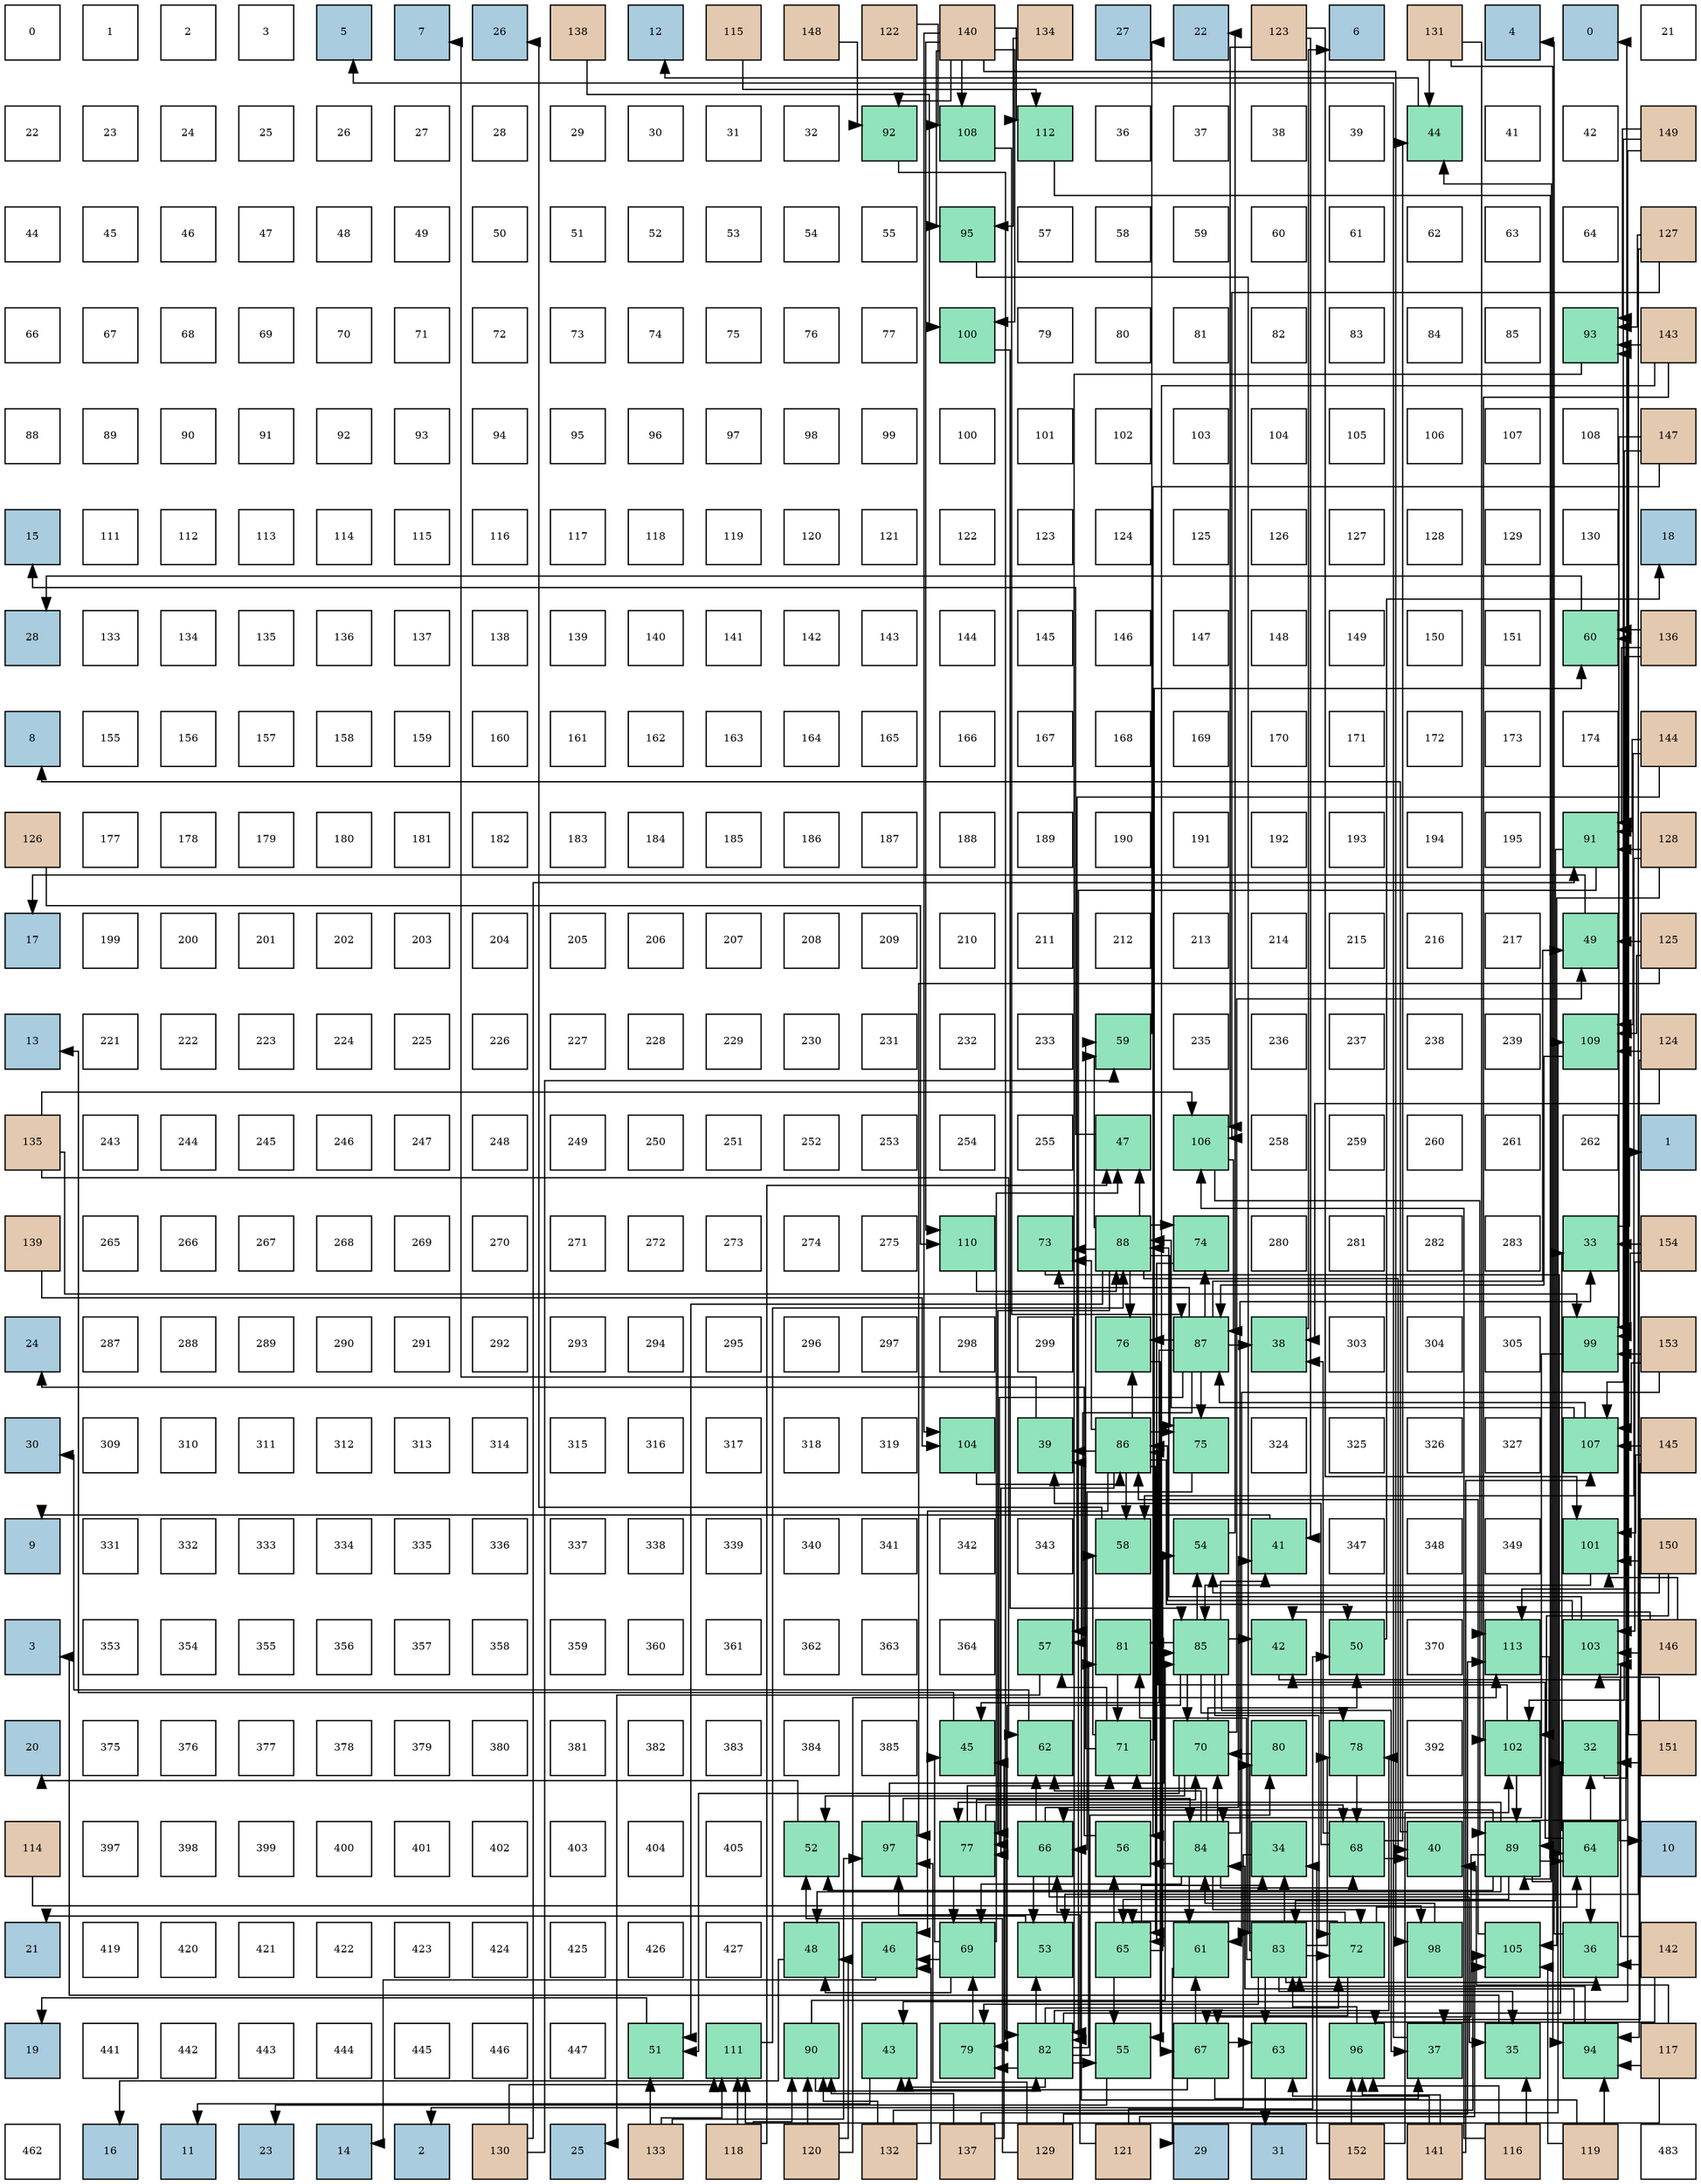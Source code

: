 digraph layout{
 rankdir=TB;
 splines=ortho;
 node [style=filled shape=square fixedsize=true width=0.6];
0[label="0", fontsize=8, fillcolor="#ffffff"];
1[label="1", fontsize=8, fillcolor="#ffffff"];
2[label="2", fontsize=8, fillcolor="#ffffff"];
3[label="3", fontsize=8, fillcolor="#ffffff"];
4[label="5", fontsize=8, fillcolor="#a9ccde"];
5[label="7", fontsize=8, fillcolor="#a9ccde"];
6[label="26", fontsize=8, fillcolor="#a9ccde"];
7[label="138", fontsize=8, fillcolor="#e3c9af"];
8[label="12", fontsize=8, fillcolor="#a9ccde"];
9[label="115", fontsize=8, fillcolor="#e3c9af"];
10[label="148", fontsize=8, fillcolor="#e3c9af"];
11[label="122", fontsize=8, fillcolor="#e3c9af"];
12[label="140", fontsize=8, fillcolor="#e3c9af"];
13[label="134", fontsize=8, fillcolor="#e3c9af"];
14[label="27", fontsize=8, fillcolor="#a9ccde"];
15[label="22", fontsize=8, fillcolor="#a9ccde"];
16[label="123", fontsize=8, fillcolor="#e3c9af"];
17[label="6", fontsize=8, fillcolor="#a9ccde"];
18[label="131", fontsize=8, fillcolor="#e3c9af"];
19[label="4", fontsize=8, fillcolor="#a9ccde"];
20[label="0", fontsize=8, fillcolor="#a9ccde"];
21[label="21", fontsize=8, fillcolor="#ffffff"];
22[label="22", fontsize=8, fillcolor="#ffffff"];
23[label="23", fontsize=8, fillcolor="#ffffff"];
24[label="24", fontsize=8, fillcolor="#ffffff"];
25[label="25", fontsize=8, fillcolor="#ffffff"];
26[label="26", fontsize=8, fillcolor="#ffffff"];
27[label="27", fontsize=8, fillcolor="#ffffff"];
28[label="28", fontsize=8, fillcolor="#ffffff"];
29[label="29", fontsize=8, fillcolor="#ffffff"];
30[label="30", fontsize=8, fillcolor="#ffffff"];
31[label="31", fontsize=8, fillcolor="#ffffff"];
32[label="32", fontsize=8, fillcolor="#ffffff"];
33[label="92", fontsize=8, fillcolor="#91e3bb"];
34[label="108", fontsize=8, fillcolor="#91e3bb"];
35[label="112", fontsize=8, fillcolor="#91e3bb"];
36[label="36", fontsize=8, fillcolor="#ffffff"];
37[label="37", fontsize=8, fillcolor="#ffffff"];
38[label="38", fontsize=8, fillcolor="#ffffff"];
39[label="39", fontsize=8, fillcolor="#ffffff"];
40[label="44", fontsize=8, fillcolor="#91e3bb"];
41[label="41", fontsize=8, fillcolor="#ffffff"];
42[label="42", fontsize=8, fillcolor="#ffffff"];
43[label="149", fontsize=8, fillcolor="#e3c9af"];
44[label="44", fontsize=8, fillcolor="#ffffff"];
45[label="45", fontsize=8, fillcolor="#ffffff"];
46[label="46", fontsize=8, fillcolor="#ffffff"];
47[label="47", fontsize=8, fillcolor="#ffffff"];
48[label="48", fontsize=8, fillcolor="#ffffff"];
49[label="49", fontsize=8, fillcolor="#ffffff"];
50[label="50", fontsize=8, fillcolor="#ffffff"];
51[label="51", fontsize=8, fillcolor="#ffffff"];
52[label="52", fontsize=8, fillcolor="#ffffff"];
53[label="53", fontsize=8, fillcolor="#ffffff"];
54[label="54", fontsize=8, fillcolor="#ffffff"];
55[label="55", fontsize=8, fillcolor="#ffffff"];
56[label="95", fontsize=8, fillcolor="#91e3bb"];
57[label="57", fontsize=8, fillcolor="#ffffff"];
58[label="58", fontsize=8, fillcolor="#ffffff"];
59[label="59", fontsize=8, fillcolor="#ffffff"];
60[label="60", fontsize=8, fillcolor="#ffffff"];
61[label="61", fontsize=8, fillcolor="#ffffff"];
62[label="62", fontsize=8, fillcolor="#ffffff"];
63[label="63", fontsize=8, fillcolor="#ffffff"];
64[label="64", fontsize=8, fillcolor="#ffffff"];
65[label="127", fontsize=8, fillcolor="#e3c9af"];
66[label="66", fontsize=8, fillcolor="#ffffff"];
67[label="67", fontsize=8, fillcolor="#ffffff"];
68[label="68", fontsize=8, fillcolor="#ffffff"];
69[label="69", fontsize=8, fillcolor="#ffffff"];
70[label="70", fontsize=8, fillcolor="#ffffff"];
71[label="71", fontsize=8, fillcolor="#ffffff"];
72[label="72", fontsize=8, fillcolor="#ffffff"];
73[label="73", fontsize=8, fillcolor="#ffffff"];
74[label="74", fontsize=8, fillcolor="#ffffff"];
75[label="75", fontsize=8, fillcolor="#ffffff"];
76[label="76", fontsize=8, fillcolor="#ffffff"];
77[label="77", fontsize=8, fillcolor="#ffffff"];
78[label="100", fontsize=8, fillcolor="#91e3bb"];
79[label="79", fontsize=8, fillcolor="#ffffff"];
80[label="80", fontsize=8, fillcolor="#ffffff"];
81[label="81", fontsize=8, fillcolor="#ffffff"];
82[label="82", fontsize=8, fillcolor="#ffffff"];
83[label="83", fontsize=8, fillcolor="#ffffff"];
84[label="84", fontsize=8, fillcolor="#ffffff"];
85[label="85", fontsize=8, fillcolor="#ffffff"];
86[label="93", fontsize=8, fillcolor="#91e3bb"];
87[label="143", fontsize=8, fillcolor="#e3c9af"];
88[label="88", fontsize=8, fillcolor="#ffffff"];
89[label="89", fontsize=8, fillcolor="#ffffff"];
90[label="90", fontsize=8, fillcolor="#ffffff"];
91[label="91", fontsize=8, fillcolor="#ffffff"];
92[label="92", fontsize=8, fillcolor="#ffffff"];
93[label="93", fontsize=8, fillcolor="#ffffff"];
94[label="94", fontsize=8, fillcolor="#ffffff"];
95[label="95", fontsize=8, fillcolor="#ffffff"];
96[label="96", fontsize=8, fillcolor="#ffffff"];
97[label="97", fontsize=8, fillcolor="#ffffff"];
98[label="98", fontsize=8, fillcolor="#ffffff"];
99[label="99", fontsize=8, fillcolor="#ffffff"];
100[label="100", fontsize=8, fillcolor="#ffffff"];
101[label="101", fontsize=8, fillcolor="#ffffff"];
102[label="102", fontsize=8, fillcolor="#ffffff"];
103[label="103", fontsize=8, fillcolor="#ffffff"];
104[label="104", fontsize=8, fillcolor="#ffffff"];
105[label="105", fontsize=8, fillcolor="#ffffff"];
106[label="106", fontsize=8, fillcolor="#ffffff"];
107[label="107", fontsize=8, fillcolor="#ffffff"];
108[label="108", fontsize=8, fillcolor="#ffffff"];
109[label="147", fontsize=8, fillcolor="#e3c9af"];
110[label="15", fontsize=8, fillcolor="#a9ccde"];
111[label="111", fontsize=8, fillcolor="#ffffff"];
112[label="112", fontsize=8, fillcolor="#ffffff"];
113[label="113", fontsize=8, fillcolor="#ffffff"];
114[label="114", fontsize=8, fillcolor="#ffffff"];
115[label="115", fontsize=8, fillcolor="#ffffff"];
116[label="116", fontsize=8, fillcolor="#ffffff"];
117[label="117", fontsize=8, fillcolor="#ffffff"];
118[label="118", fontsize=8, fillcolor="#ffffff"];
119[label="119", fontsize=8, fillcolor="#ffffff"];
120[label="120", fontsize=8, fillcolor="#ffffff"];
121[label="121", fontsize=8, fillcolor="#ffffff"];
122[label="122", fontsize=8, fillcolor="#ffffff"];
123[label="123", fontsize=8, fillcolor="#ffffff"];
124[label="124", fontsize=8, fillcolor="#ffffff"];
125[label="125", fontsize=8, fillcolor="#ffffff"];
126[label="126", fontsize=8, fillcolor="#ffffff"];
127[label="127", fontsize=8, fillcolor="#ffffff"];
128[label="128", fontsize=8, fillcolor="#ffffff"];
129[label="129", fontsize=8, fillcolor="#ffffff"];
130[label="130", fontsize=8, fillcolor="#ffffff"];
131[label="18", fontsize=8, fillcolor="#a9ccde"];
132[label="28", fontsize=8, fillcolor="#a9ccde"];
133[label="133", fontsize=8, fillcolor="#ffffff"];
134[label="134", fontsize=8, fillcolor="#ffffff"];
135[label="135", fontsize=8, fillcolor="#ffffff"];
136[label="136", fontsize=8, fillcolor="#ffffff"];
137[label="137", fontsize=8, fillcolor="#ffffff"];
138[label="138", fontsize=8, fillcolor="#ffffff"];
139[label="139", fontsize=8, fillcolor="#ffffff"];
140[label="140", fontsize=8, fillcolor="#ffffff"];
141[label="141", fontsize=8, fillcolor="#ffffff"];
142[label="142", fontsize=8, fillcolor="#ffffff"];
143[label="143", fontsize=8, fillcolor="#ffffff"];
144[label="144", fontsize=8, fillcolor="#ffffff"];
145[label="145", fontsize=8, fillcolor="#ffffff"];
146[label="146", fontsize=8, fillcolor="#ffffff"];
147[label="147", fontsize=8, fillcolor="#ffffff"];
148[label="148", fontsize=8, fillcolor="#ffffff"];
149[label="149", fontsize=8, fillcolor="#ffffff"];
150[label="150", fontsize=8, fillcolor="#ffffff"];
151[label="151", fontsize=8, fillcolor="#ffffff"];
152[label="60", fontsize=8, fillcolor="#91e3bb"];
153[label="136", fontsize=8, fillcolor="#e3c9af"];
154[label="8", fontsize=8, fillcolor="#a9ccde"];
155[label="155", fontsize=8, fillcolor="#ffffff"];
156[label="156", fontsize=8, fillcolor="#ffffff"];
157[label="157", fontsize=8, fillcolor="#ffffff"];
158[label="158", fontsize=8, fillcolor="#ffffff"];
159[label="159", fontsize=8, fillcolor="#ffffff"];
160[label="160", fontsize=8, fillcolor="#ffffff"];
161[label="161", fontsize=8, fillcolor="#ffffff"];
162[label="162", fontsize=8, fillcolor="#ffffff"];
163[label="163", fontsize=8, fillcolor="#ffffff"];
164[label="164", fontsize=8, fillcolor="#ffffff"];
165[label="165", fontsize=8, fillcolor="#ffffff"];
166[label="166", fontsize=8, fillcolor="#ffffff"];
167[label="167", fontsize=8, fillcolor="#ffffff"];
168[label="168", fontsize=8, fillcolor="#ffffff"];
169[label="169", fontsize=8, fillcolor="#ffffff"];
170[label="170", fontsize=8, fillcolor="#ffffff"];
171[label="171", fontsize=8, fillcolor="#ffffff"];
172[label="172", fontsize=8, fillcolor="#ffffff"];
173[label="173", fontsize=8, fillcolor="#ffffff"];
174[label="174", fontsize=8, fillcolor="#ffffff"];
175[label="144", fontsize=8, fillcolor="#e3c9af"];
176[label="126", fontsize=8, fillcolor="#e3c9af"];
177[label="177", fontsize=8, fillcolor="#ffffff"];
178[label="178", fontsize=8, fillcolor="#ffffff"];
179[label="179", fontsize=8, fillcolor="#ffffff"];
180[label="180", fontsize=8, fillcolor="#ffffff"];
181[label="181", fontsize=8, fillcolor="#ffffff"];
182[label="182", fontsize=8, fillcolor="#ffffff"];
183[label="183", fontsize=8, fillcolor="#ffffff"];
184[label="184", fontsize=8, fillcolor="#ffffff"];
185[label="185", fontsize=8, fillcolor="#ffffff"];
186[label="186", fontsize=8, fillcolor="#ffffff"];
187[label="187", fontsize=8, fillcolor="#ffffff"];
188[label="188", fontsize=8, fillcolor="#ffffff"];
189[label="189", fontsize=8, fillcolor="#ffffff"];
190[label="190", fontsize=8, fillcolor="#ffffff"];
191[label="191", fontsize=8, fillcolor="#ffffff"];
192[label="192", fontsize=8, fillcolor="#ffffff"];
193[label="193", fontsize=8, fillcolor="#ffffff"];
194[label="194", fontsize=8, fillcolor="#ffffff"];
195[label="195", fontsize=8, fillcolor="#ffffff"];
196[label="91", fontsize=8, fillcolor="#91e3bb"];
197[label="128", fontsize=8, fillcolor="#e3c9af"];
198[label="17", fontsize=8, fillcolor="#a9ccde"];
199[label="199", fontsize=8, fillcolor="#ffffff"];
200[label="200", fontsize=8, fillcolor="#ffffff"];
201[label="201", fontsize=8, fillcolor="#ffffff"];
202[label="202", fontsize=8, fillcolor="#ffffff"];
203[label="203", fontsize=8, fillcolor="#ffffff"];
204[label="204", fontsize=8, fillcolor="#ffffff"];
205[label="205", fontsize=8, fillcolor="#ffffff"];
206[label="206", fontsize=8, fillcolor="#ffffff"];
207[label="207", fontsize=8, fillcolor="#ffffff"];
208[label="208", fontsize=8, fillcolor="#ffffff"];
209[label="209", fontsize=8, fillcolor="#ffffff"];
210[label="210", fontsize=8, fillcolor="#ffffff"];
211[label="211", fontsize=8, fillcolor="#ffffff"];
212[label="212", fontsize=8, fillcolor="#ffffff"];
213[label="213", fontsize=8, fillcolor="#ffffff"];
214[label="214", fontsize=8, fillcolor="#ffffff"];
215[label="215", fontsize=8, fillcolor="#ffffff"];
216[label="216", fontsize=8, fillcolor="#ffffff"];
217[label="217", fontsize=8, fillcolor="#ffffff"];
218[label="49", fontsize=8, fillcolor="#91e3bb"];
219[label="125", fontsize=8, fillcolor="#e3c9af"];
220[label="13", fontsize=8, fillcolor="#a9ccde"];
221[label="221", fontsize=8, fillcolor="#ffffff"];
222[label="222", fontsize=8, fillcolor="#ffffff"];
223[label="223", fontsize=8, fillcolor="#ffffff"];
224[label="224", fontsize=8, fillcolor="#ffffff"];
225[label="225", fontsize=8, fillcolor="#ffffff"];
226[label="226", fontsize=8, fillcolor="#ffffff"];
227[label="227", fontsize=8, fillcolor="#ffffff"];
228[label="228", fontsize=8, fillcolor="#ffffff"];
229[label="229", fontsize=8, fillcolor="#ffffff"];
230[label="230", fontsize=8, fillcolor="#ffffff"];
231[label="231", fontsize=8, fillcolor="#ffffff"];
232[label="232", fontsize=8, fillcolor="#ffffff"];
233[label="233", fontsize=8, fillcolor="#ffffff"];
234[label="59", fontsize=8, fillcolor="#91e3bb"];
235[label="235", fontsize=8, fillcolor="#ffffff"];
236[label="236", fontsize=8, fillcolor="#ffffff"];
237[label="237", fontsize=8, fillcolor="#ffffff"];
238[label="238", fontsize=8, fillcolor="#ffffff"];
239[label="239", fontsize=8, fillcolor="#ffffff"];
240[label="109", fontsize=8, fillcolor="#91e3bb"];
241[label="124", fontsize=8, fillcolor="#e3c9af"];
242[label="135", fontsize=8, fillcolor="#e3c9af"];
243[label="243", fontsize=8, fillcolor="#ffffff"];
244[label="244", fontsize=8, fillcolor="#ffffff"];
245[label="245", fontsize=8, fillcolor="#ffffff"];
246[label="246", fontsize=8, fillcolor="#ffffff"];
247[label="247", fontsize=8, fillcolor="#ffffff"];
248[label="248", fontsize=8, fillcolor="#ffffff"];
249[label="249", fontsize=8, fillcolor="#ffffff"];
250[label="250", fontsize=8, fillcolor="#ffffff"];
251[label="251", fontsize=8, fillcolor="#ffffff"];
252[label="252", fontsize=8, fillcolor="#ffffff"];
253[label="253", fontsize=8, fillcolor="#ffffff"];
254[label="254", fontsize=8, fillcolor="#ffffff"];
255[label="255", fontsize=8, fillcolor="#ffffff"];
256[label="47", fontsize=8, fillcolor="#91e3bb"];
257[label="106", fontsize=8, fillcolor="#91e3bb"];
258[label="258", fontsize=8, fillcolor="#ffffff"];
259[label="259", fontsize=8, fillcolor="#ffffff"];
260[label="260", fontsize=8, fillcolor="#ffffff"];
261[label="261", fontsize=8, fillcolor="#ffffff"];
262[label="262", fontsize=8, fillcolor="#ffffff"];
263[label="1", fontsize=8, fillcolor="#a9ccde"];
264[label="139", fontsize=8, fillcolor="#e3c9af"];
265[label="265", fontsize=8, fillcolor="#ffffff"];
266[label="266", fontsize=8, fillcolor="#ffffff"];
267[label="267", fontsize=8, fillcolor="#ffffff"];
268[label="268", fontsize=8, fillcolor="#ffffff"];
269[label="269", fontsize=8, fillcolor="#ffffff"];
270[label="270", fontsize=8, fillcolor="#ffffff"];
271[label="271", fontsize=8, fillcolor="#ffffff"];
272[label="272", fontsize=8, fillcolor="#ffffff"];
273[label="273", fontsize=8, fillcolor="#ffffff"];
274[label="274", fontsize=8, fillcolor="#ffffff"];
275[label="275", fontsize=8, fillcolor="#ffffff"];
276[label="110", fontsize=8, fillcolor="#91e3bb"];
277[label="73", fontsize=8, fillcolor="#91e3bb"];
278[label="88", fontsize=8, fillcolor="#91e3bb"];
279[label="74", fontsize=8, fillcolor="#91e3bb"];
280[label="280", fontsize=8, fillcolor="#ffffff"];
281[label="281", fontsize=8, fillcolor="#ffffff"];
282[label="282", fontsize=8, fillcolor="#ffffff"];
283[label="283", fontsize=8, fillcolor="#ffffff"];
284[label="33", fontsize=8, fillcolor="#91e3bb"];
285[label="154", fontsize=8, fillcolor="#e3c9af"];
286[label="24", fontsize=8, fillcolor="#a9ccde"];
287[label="287", fontsize=8, fillcolor="#ffffff"];
288[label="288", fontsize=8, fillcolor="#ffffff"];
289[label="289", fontsize=8, fillcolor="#ffffff"];
290[label="290", fontsize=8, fillcolor="#ffffff"];
291[label="291", fontsize=8, fillcolor="#ffffff"];
292[label="292", fontsize=8, fillcolor="#ffffff"];
293[label="293", fontsize=8, fillcolor="#ffffff"];
294[label="294", fontsize=8, fillcolor="#ffffff"];
295[label="295", fontsize=8, fillcolor="#ffffff"];
296[label="296", fontsize=8, fillcolor="#ffffff"];
297[label="297", fontsize=8, fillcolor="#ffffff"];
298[label="298", fontsize=8, fillcolor="#ffffff"];
299[label="299", fontsize=8, fillcolor="#ffffff"];
300[label="76", fontsize=8, fillcolor="#91e3bb"];
301[label="87", fontsize=8, fillcolor="#91e3bb"];
302[label="38", fontsize=8, fillcolor="#91e3bb"];
303[label="303", fontsize=8, fillcolor="#ffffff"];
304[label="304", fontsize=8, fillcolor="#ffffff"];
305[label="305", fontsize=8, fillcolor="#ffffff"];
306[label="99", fontsize=8, fillcolor="#91e3bb"];
307[label="153", fontsize=8, fillcolor="#e3c9af"];
308[label="30", fontsize=8, fillcolor="#a9ccde"];
309[label="309", fontsize=8, fillcolor="#ffffff"];
310[label="310", fontsize=8, fillcolor="#ffffff"];
311[label="311", fontsize=8, fillcolor="#ffffff"];
312[label="312", fontsize=8, fillcolor="#ffffff"];
313[label="313", fontsize=8, fillcolor="#ffffff"];
314[label="314", fontsize=8, fillcolor="#ffffff"];
315[label="315", fontsize=8, fillcolor="#ffffff"];
316[label="316", fontsize=8, fillcolor="#ffffff"];
317[label="317", fontsize=8, fillcolor="#ffffff"];
318[label="318", fontsize=8, fillcolor="#ffffff"];
319[label="319", fontsize=8, fillcolor="#ffffff"];
320[label="104", fontsize=8, fillcolor="#91e3bb"];
321[label="39", fontsize=8, fillcolor="#91e3bb"];
322[label="86", fontsize=8, fillcolor="#91e3bb"];
323[label="75", fontsize=8, fillcolor="#91e3bb"];
324[label="324", fontsize=8, fillcolor="#ffffff"];
325[label="325", fontsize=8, fillcolor="#ffffff"];
326[label="326", fontsize=8, fillcolor="#ffffff"];
327[label="327", fontsize=8, fillcolor="#ffffff"];
328[label="107", fontsize=8, fillcolor="#91e3bb"];
329[label="145", fontsize=8, fillcolor="#e3c9af"];
330[label="9", fontsize=8, fillcolor="#a9ccde"];
331[label="331", fontsize=8, fillcolor="#ffffff"];
332[label="332", fontsize=8, fillcolor="#ffffff"];
333[label="333", fontsize=8, fillcolor="#ffffff"];
334[label="334", fontsize=8, fillcolor="#ffffff"];
335[label="335", fontsize=8, fillcolor="#ffffff"];
336[label="336", fontsize=8, fillcolor="#ffffff"];
337[label="337", fontsize=8, fillcolor="#ffffff"];
338[label="338", fontsize=8, fillcolor="#ffffff"];
339[label="339", fontsize=8, fillcolor="#ffffff"];
340[label="340", fontsize=8, fillcolor="#ffffff"];
341[label="341", fontsize=8, fillcolor="#ffffff"];
342[label="342", fontsize=8, fillcolor="#ffffff"];
343[label="343", fontsize=8, fillcolor="#ffffff"];
344[label="58", fontsize=8, fillcolor="#91e3bb"];
345[label="54", fontsize=8, fillcolor="#91e3bb"];
346[label="41", fontsize=8, fillcolor="#91e3bb"];
347[label="347", fontsize=8, fillcolor="#ffffff"];
348[label="348", fontsize=8, fillcolor="#ffffff"];
349[label="349", fontsize=8, fillcolor="#ffffff"];
350[label="101", fontsize=8, fillcolor="#91e3bb"];
351[label="150", fontsize=8, fillcolor="#e3c9af"];
352[label="3", fontsize=8, fillcolor="#a9ccde"];
353[label="353", fontsize=8, fillcolor="#ffffff"];
354[label="354", fontsize=8, fillcolor="#ffffff"];
355[label="355", fontsize=8, fillcolor="#ffffff"];
356[label="356", fontsize=8, fillcolor="#ffffff"];
357[label="357", fontsize=8, fillcolor="#ffffff"];
358[label="358", fontsize=8, fillcolor="#ffffff"];
359[label="359", fontsize=8, fillcolor="#ffffff"];
360[label="360", fontsize=8, fillcolor="#ffffff"];
361[label="361", fontsize=8, fillcolor="#ffffff"];
362[label="362", fontsize=8, fillcolor="#ffffff"];
363[label="363", fontsize=8, fillcolor="#ffffff"];
364[label="364", fontsize=8, fillcolor="#ffffff"];
365[label="57", fontsize=8, fillcolor="#91e3bb"];
366[label="81", fontsize=8, fillcolor="#91e3bb"];
367[label="85", fontsize=8, fillcolor="#91e3bb"];
368[label="42", fontsize=8, fillcolor="#91e3bb"];
369[label="50", fontsize=8, fillcolor="#91e3bb"];
370[label="370", fontsize=8, fillcolor="#ffffff"];
371[label="113", fontsize=8, fillcolor="#91e3bb"];
372[label="103", fontsize=8, fillcolor="#91e3bb"];
373[label="146", fontsize=8, fillcolor="#e3c9af"];
374[label="20", fontsize=8, fillcolor="#a9ccde"];
375[label="375", fontsize=8, fillcolor="#ffffff"];
376[label="376", fontsize=8, fillcolor="#ffffff"];
377[label="377", fontsize=8, fillcolor="#ffffff"];
378[label="378", fontsize=8, fillcolor="#ffffff"];
379[label="379", fontsize=8, fillcolor="#ffffff"];
380[label="380", fontsize=8, fillcolor="#ffffff"];
381[label="381", fontsize=8, fillcolor="#ffffff"];
382[label="382", fontsize=8, fillcolor="#ffffff"];
383[label="383", fontsize=8, fillcolor="#ffffff"];
384[label="384", fontsize=8, fillcolor="#ffffff"];
385[label="385", fontsize=8, fillcolor="#ffffff"];
386[label="45", fontsize=8, fillcolor="#91e3bb"];
387[label="62", fontsize=8, fillcolor="#91e3bb"];
388[label="71", fontsize=8, fillcolor="#91e3bb"];
389[label="70", fontsize=8, fillcolor="#91e3bb"];
390[label="80", fontsize=8, fillcolor="#91e3bb"];
391[label="78", fontsize=8, fillcolor="#91e3bb"];
392[label="392", fontsize=8, fillcolor="#ffffff"];
393[label="102", fontsize=8, fillcolor="#91e3bb"];
394[label="32", fontsize=8, fillcolor="#91e3bb"];
395[label="151", fontsize=8, fillcolor="#e3c9af"];
396[label="114", fontsize=8, fillcolor="#e3c9af"];
397[label="397", fontsize=8, fillcolor="#ffffff"];
398[label="398", fontsize=8, fillcolor="#ffffff"];
399[label="399", fontsize=8, fillcolor="#ffffff"];
400[label="400", fontsize=8, fillcolor="#ffffff"];
401[label="401", fontsize=8, fillcolor="#ffffff"];
402[label="402", fontsize=8, fillcolor="#ffffff"];
403[label="403", fontsize=8, fillcolor="#ffffff"];
404[label="404", fontsize=8, fillcolor="#ffffff"];
405[label="405", fontsize=8, fillcolor="#ffffff"];
406[label="52", fontsize=8, fillcolor="#91e3bb"];
407[label="97", fontsize=8, fillcolor="#91e3bb"];
408[label="77", fontsize=8, fillcolor="#91e3bb"];
409[label="66", fontsize=8, fillcolor="#91e3bb"];
410[label="56", fontsize=8, fillcolor="#91e3bb"];
411[label="84", fontsize=8, fillcolor="#91e3bb"];
412[label="34", fontsize=8, fillcolor="#91e3bb"];
413[label="68", fontsize=8, fillcolor="#91e3bb"];
414[label="40", fontsize=8, fillcolor="#91e3bb"];
415[label="89", fontsize=8, fillcolor="#91e3bb"];
416[label="64", fontsize=8, fillcolor="#91e3bb"];
417[label="10", fontsize=8, fillcolor="#a9ccde"];
418[label="21", fontsize=8, fillcolor="#a9ccde"];
419[label="419", fontsize=8, fillcolor="#ffffff"];
420[label="420", fontsize=8, fillcolor="#ffffff"];
421[label="421", fontsize=8, fillcolor="#ffffff"];
422[label="422", fontsize=8, fillcolor="#ffffff"];
423[label="423", fontsize=8, fillcolor="#ffffff"];
424[label="424", fontsize=8, fillcolor="#ffffff"];
425[label="425", fontsize=8, fillcolor="#ffffff"];
426[label="426", fontsize=8, fillcolor="#ffffff"];
427[label="427", fontsize=8, fillcolor="#ffffff"];
428[label="48", fontsize=8, fillcolor="#91e3bb"];
429[label="46", fontsize=8, fillcolor="#91e3bb"];
430[label="69", fontsize=8, fillcolor="#91e3bb"];
431[label="53", fontsize=8, fillcolor="#91e3bb"];
432[label="65", fontsize=8, fillcolor="#91e3bb"];
433[label="61", fontsize=8, fillcolor="#91e3bb"];
434[label="83", fontsize=8, fillcolor="#91e3bb"];
435[label="72", fontsize=8, fillcolor="#91e3bb"];
436[label="98", fontsize=8, fillcolor="#91e3bb"];
437[label="105", fontsize=8, fillcolor="#91e3bb"];
438[label="36", fontsize=8, fillcolor="#91e3bb"];
439[label="142", fontsize=8, fillcolor="#e3c9af"];
440[label="19", fontsize=8, fillcolor="#a9ccde"];
441[label="441", fontsize=8, fillcolor="#ffffff"];
442[label="442", fontsize=8, fillcolor="#ffffff"];
443[label="443", fontsize=8, fillcolor="#ffffff"];
444[label="444", fontsize=8, fillcolor="#ffffff"];
445[label="445", fontsize=8, fillcolor="#ffffff"];
446[label="446", fontsize=8, fillcolor="#ffffff"];
447[label="447", fontsize=8, fillcolor="#ffffff"];
448[label="51", fontsize=8, fillcolor="#91e3bb"];
449[label="111", fontsize=8, fillcolor="#91e3bb"];
450[label="90", fontsize=8, fillcolor="#91e3bb"];
451[label="43", fontsize=8, fillcolor="#91e3bb"];
452[label="79", fontsize=8, fillcolor="#91e3bb"];
453[label="82", fontsize=8, fillcolor="#91e3bb"];
454[label="55", fontsize=8, fillcolor="#91e3bb"];
455[label="67", fontsize=8, fillcolor="#91e3bb"];
456[label="63", fontsize=8, fillcolor="#91e3bb"];
457[label="96", fontsize=8, fillcolor="#91e3bb"];
458[label="37", fontsize=8, fillcolor="#91e3bb"];
459[label="35", fontsize=8, fillcolor="#91e3bb"];
460[label="94", fontsize=8, fillcolor="#91e3bb"];
461[label="117", fontsize=8, fillcolor="#e3c9af"];
462[label="462", fontsize=8, fillcolor="#ffffff"];
463[label="16", fontsize=8, fillcolor="#a9ccde"];
464[label="11", fontsize=8, fillcolor="#a9ccde"];
465[label="23", fontsize=8, fillcolor="#a9ccde"];
466[label="14", fontsize=8, fillcolor="#a9ccde"];
467[label="2", fontsize=8, fillcolor="#a9ccde"];
468[label="130", fontsize=8, fillcolor="#e3c9af"];
469[label="25", fontsize=8, fillcolor="#a9ccde"];
470[label="133", fontsize=8, fillcolor="#e3c9af"];
471[label="118", fontsize=8, fillcolor="#e3c9af"];
472[label="120", fontsize=8, fillcolor="#e3c9af"];
473[label="132", fontsize=8, fillcolor="#e3c9af"];
474[label="137", fontsize=8, fillcolor="#e3c9af"];
475[label="129", fontsize=8, fillcolor="#e3c9af"];
476[label="121", fontsize=8, fillcolor="#e3c9af"];
477[label="29", fontsize=8, fillcolor="#a9ccde"];
478[label="31", fontsize=8, fillcolor="#a9ccde"];
479[label="152", fontsize=8, fillcolor="#e3c9af"];
480[label="141", fontsize=8, fillcolor="#e3c9af"];
481[label="116", fontsize=8, fillcolor="#e3c9af"];
482[label="119", fontsize=8, fillcolor="#e3c9af"];
483[label="483", fontsize=8, fillcolor="#ffffff"];
edge [constraint=false, style=vis];394 -> 20;
284 -> 263;
412 -> 467;
459 -> 352;
438 -> 19;
458 -> 4;
302 -> 17;
321 -> 5;
414 -> 154;
346 -> 330;
368 -> 417;
451 -> 464;
40 -> 8;
386 -> 220;
429 -> 466;
256 -> 110;
428 -> 463;
218 -> 198;
369 -> 131;
448 -> 440;
406 -> 374;
431 -> 418;
345 -> 15;
454 -> 465;
410 -> 286;
365 -> 469;
344 -> 6;
234 -> 14;
152 -> 132;
433 -> 477;
387 -> 308;
456 -> 478;
416 -> 394;
416 -> 284;
416 -> 438;
416 -> 368;
432 -> 412;
432 -> 345;
432 -> 454;
432 -> 410;
409 -> 459;
409 -> 346;
409 -> 431;
409 -> 387;
455 -> 458;
455 -> 451;
455 -> 433;
455 -> 456;
413 -> 302;
413 -> 321;
413 -> 414;
413 -> 40;
430 -> 386;
430 -> 429;
430 -> 256;
430 -> 428;
389 -> 218;
389 -> 369;
389 -> 448;
389 -> 406;
388 -> 365;
388 -> 344;
388 -> 234;
388 -> 152;
435 -> 416;
435 -> 432;
435 -> 409;
435 -> 455;
277 -> 416;
279 -> 432;
323 -> 409;
300 -> 455;
408 -> 413;
408 -> 430;
408 -> 389;
408 -> 388;
391 -> 413;
452 -> 430;
390 -> 389;
366 -> 388;
453 -> 394;
453 -> 451;
453 -> 431;
453 -> 454;
453 -> 435;
453 -> 391;
453 -> 452;
453 -> 390;
453 -> 366;
434 -> 412;
434 -> 459;
434 -> 438;
434 -> 456;
434 -> 435;
434 -> 391;
434 -> 452;
434 -> 390;
434 -> 366;
411 -> 284;
411 -> 410;
411 -> 433;
411 -> 387;
411 -> 413;
411 -> 430;
411 -> 389;
411 -> 388;
411 -> 435;
367 -> 458;
367 -> 346;
367 -> 368;
367 -> 345;
367 -> 389;
367 -> 435;
367 -> 391;
367 -> 452;
367 -> 366;
322 -> 321;
322 -> 429;
322 -> 369;
322 -> 344;
322 -> 432;
322 -> 277;
322 -> 323;
322 -> 300;
322 -> 408;
301 -> 302;
301 -> 386;
301 -> 218;
301 -> 365;
301 -> 277;
301 -> 279;
301 -> 323;
301 -> 300;
301 -> 408;
278 -> 414;
278 -> 256;
278 -> 448;
278 -> 234;
278 -> 277;
278 -> 279;
278 -> 323;
278 -> 300;
278 -> 408;
415 -> 40;
415 -> 428;
415 -> 406;
415 -> 152;
415 -> 416;
415 -> 432;
415 -> 409;
415 -> 455;
415 -> 408;
450 -> 453;
450 -> 367;
196 -> 453;
196 -> 434;
33 -> 453;
86 -> 453;
460 -> 434;
460 -> 411;
56 -> 434;
457 -> 434;
407 -> 411;
407 -> 367;
436 -> 411;
306 -> 411;
78 -> 367;
350 -> 367;
393 -> 322;
393 -> 415;
372 -> 322;
372 -> 278;
320 -> 322;
437 -> 322;
257 -> 301;
257 -> 415;
328 -> 301;
328 -> 278;
34 -> 301;
240 -> 301;
276 -> 278;
449 -> 278;
35 -> 415;
371 -> 415;
396 -> 436;
9 -> 35;
481 -> 459;
481 -> 457;
481 -> 257;
461 -> 414;
461 -> 460;
461 -> 449;
471 -> 256;
471 -> 450;
471 -> 449;
482 -> 321;
482 -> 460;
482 -> 437;
472 -> 428;
472 -> 450;
472 -> 371;
476 -> 369;
476 -> 407;
476 -> 437;
11 -> 34;
16 -> 346;
16 -> 350;
16 -> 257;
241 -> 302;
241 -> 460;
241 -> 240;
219 -> 218;
219 -> 407;
219 -> 240;
176 -> 276;
65 -> 431;
65 -> 86;
65 -> 257;
197 -> 344;
197 -> 196;
197 -> 437;
475 -> 406;
475 -> 407;
475 -> 371;
468 -> 234;
468 -> 196;
468 -> 449;
18 -> 40;
18 -> 460;
18 -> 371;
473 -> 429;
473 -> 450;
473 -> 437;
470 -> 448;
470 -> 407;
470 -> 449;
13 -> 56;
242 -> 387;
242 -> 306;
242 -> 257;
153 -> 152;
153 -> 196;
153 -> 371;
474 -> 386;
474 -> 450;
474 -> 240;
7 -> 78;
264 -> 320;
12 -> 33;
12 -> 56;
12 -> 436;
12 -> 78;
12 -> 320;
12 -> 34;
12 -> 276;
12 -> 35;
480 -> 456;
480 -> 457;
480 -> 328;
439 -> 438;
439 -> 457;
439 -> 372;
87 -> 454;
87 -> 86;
87 -> 393;
175 -> 365;
175 -> 196;
175 -> 240;
329 -> 458;
329 -> 350;
329 -> 328;
373 -> 368;
373 -> 350;
373 -> 372;
109 -> 410;
109 -> 306;
109 -> 393;
10 -> 33;
43 -> 451;
43 -> 86;
43 -> 328;
351 -> 345;
351 -> 350;
351 -> 393;
395 -> 394;
395 -> 86;
395 -> 372;
479 -> 412;
479 -> 457;
479 -> 393;
307 -> 433;
307 -> 306;
307 -> 328;
285 -> 284;
285 -> 306;
285 -> 372;
edge [constraint=true, style=invis];
0 -> 22 -> 44 -> 66 -> 88 -> 110 -> 132 -> 154 -> 176 -> 198 -> 220 -> 242 -> 264 -> 286 -> 308 -> 330 -> 352 -> 374 -> 396 -> 418 -> 440 -> 462;
1 -> 23 -> 45 -> 67 -> 89 -> 111 -> 133 -> 155 -> 177 -> 199 -> 221 -> 243 -> 265 -> 287 -> 309 -> 331 -> 353 -> 375 -> 397 -> 419 -> 441 -> 463;
2 -> 24 -> 46 -> 68 -> 90 -> 112 -> 134 -> 156 -> 178 -> 200 -> 222 -> 244 -> 266 -> 288 -> 310 -> 332 -> 354 -> 376 -> 398 -> 420 -> 442 -> 464;
3 -> 25 -> 47 -> 69 -> 91 -> 113 -> 135 -> 157 -> 179 -> 201 -> 223 -> 245 -> 267 -> 289 -> 311 -> 333 -> 355 -> 377 -> 399 -> 421 -> 443 -> 465;
4 -> 26 -> 48 -> 70 -> 92 -> 114 -> 136 -> 158 -> 180 -> 202 -> 224 -> 246 -> 268 -> 290 -> 312 -> 334 -> 356 -> 378 -> 400 -> 422 -> 444 -> 466;
5 -> 27 -> 49 -> 71 -> 93 -> 115 -> 137 -> 159 -> 181 -> 203 -> 225 -> 247 -> 269 -> 291 -> 313 -> 335 -> 357 -> 379 -> 401 -> 423 -> 445 -> 467;
6 -> 28 -> 50 -> 72 -> 94 -> 116 -> 138 -> 160 -> 182 -> 204 -> 226 -> 248 -> 270 -> 292 -> 314 -> 336 -> 358 -> 380 -> 402 -> 424 -> 446 -> 468;
7 -> 29 -> 51 -> 73 -> 95 -> 117 -> 139 -> 161 -> 183 -> 205 -> 227 -> 249 -> 271 -> 293 -> 315 -> 337 -> 359 -> 381 -> 403 -> 425 -> 447 -> 469;
8 -> 30 -> 52 -> 74 -> 96 -> 118 -> 140 -> 162 -> 184 -> 206 -> 228 -> 250 -> 272 -> 294 -> 316 -> 338 -> 360 -> 382 -> 404 -> 426 -> 448 -> 470;
9 -> 31 -> 53 -> 75 -> 97 -> 119 -> 141 -> 163 -> 185 -> 207 -> 229 -> 251 -> 273 -> 295 -> 317 -> 339 -> 361 -> 383 -> 405 -> 427 -> 449 -> 471;
10 -> 32 -> 54 -> 76 -> 98 -> 120 -> 142 -> 164 -> 186 -> 208 -> 230 -> 252 -> 274 -> 296 -> 318 -> 340 -> 362 -> 384 -> 406 -> 428 -> 450 -> 472;
11 -> 33 -> 55 -> 77 -> 99 -> 121 -> 143 -> 165 -> 187 -> 209 -> 231 -> 253 -> 275 -> 297 -> 319 -> 341 -> 363 -> 385 -> 407 -> 429 -> 451 -> 473;
12 -> 34 -> 56 -> 78 -> 100 -> 122 -> 144 -> 166 -> 188 -> 210 -> 232 -> 254 -> 276 -> 298 -> 320 -> 342 -> 364 -> 386 -> 408 -> 430 -> 452 -> 474;
13 -> 35 -> 57 -> 79 -> 101 -> 123 -> 145 -> 167 -> 189 -> 211 -> 233 -> 255 -> 277 -> 299 -> 321 -> 343 -> 365 -> 387 -> 409 -> 431 -> 453 -> 475;
14 -> 36 -> 58 -> 80 -> 102 -> 124 -> 146 -> 168 -> 190 -> 212 -> 234 -> 256 -> 278 -> 300 -> 322 -> 344 -> 366 -> 388 -> 410 -> 432 -> 454 -> 476;
15 -> 37 -> 59 -> 81 -> 103 -> 125 -> 147 -> 169 -> 191 -> 213 -> 235 -> 257 -> 279 -> 301 -> 323 -> 345 -> 367 -> 389 -> 411 -> 433 -> 455 -> 477;
16 -> 38 -> 60 -> 82 -> 104 -> 126 -> 148 -> 170 -> 192 -> 214 -> 236 -> 258 -> 280 -> 302 -> 324 -> 346 -> 368 -> 390 -> 412 -> 434 -> 456 -> 478;
17 -> 39 -> 61 -> 83 -> 105 -> 127 -> 149 -> 171 -> 193 -> 215 -> 237 -> 259 -> 281 -> 303 -> 325 -> 347 -> 369 -> 391 -> 413 -> 435 -> 457 -> 479;
18 -> 40 -> 62 -> 84 -> 106 -> 128 -> 150 -> 172 -> 194 -> 216 -> 238 -> 260 -> 282 -> 304 -> 326 -> 348 -> 370 -> 392 -> 414 -> 436 -> 458 -> 480;
19 -> 41 -> 63 -> 85 -> 107 -> 129 -> 151 -> 173 -> 195 -> 217 -> 239 -> 261 -> 283 -> 305 -> 327 -> 349 -> 371 -> 393 -> 415 -> 437 -> 459 -> 481;
20 -> 42 -> 64 -> 86 -> 108 -> 130 -> 152 -> 174 -> 196 -> 218 -> 240 -> 262 -> 284 -> 306 -> 328 -> 350 -> 372 -> 394 -> 416 -> 438 -> 460 -> 482;
21 -> 43 -> 65 -> 87 -> 109 -> 131 -> 153 -> 175 -> 197 -> 219 -> 241 -> 263 -> 285 -> 307 -> 329 -> 351 -> 373 -> 395 -> 417 -> 439 -> 461 -> 483;
rank = same {0 -> 1 -> 2 -> 3 -> 4 -> 5 -> 6 -> 7 -> 8 -> 9 -> 10 -> 11 -> 12 -> 13 -> 14 -> 15 -> 16 -> 17 -> 18 -> 19 -> 20 -> 21};
rank = same {22 -> 23 -> 24 -> 25 -> 26 -> 27 -> 28 -> 29 -> 30 -> 31 -> 32 -> 33 -> 34 -> 35 -> 36 -> 37 -> 38 -> 39 -> 40 -> 41 -> 42 -> 43};
rank = same {44 -> 45 -> 46 -> 47 -> 48 -> 49 -> 50 -> 51 -> 52 -> 53 -> 54 -> 55 -> 56 -> 57 -> 58 -> 59 -> 60 -> 61 -> 62 -> 63 -> 64 -> 65};
rank = same {66 -> 67 -> 68 -> 69 -> 70 -> 71 -> 72 -> 73 -> 74 -> 75 -> 76 -> 77 -> 78 -> 79 -> 80 -> 81 -> 82 -> 83 -> 84 -> 85 -> 86 -> 87};
rank = same {88 -> 89 -> 90 -> 91 -> 92 -> 93 -> 94 -> 95 -> 96 -> 97 -> 98 -> 99 -> 100 -> 101 -> 102 -> 103 -> 104 -> 105 -> 106 -> 107 -> 108 -> 109};
rank = same {110 -> 111 -> 112 -> 113 -> 114 -> 115 -> 116 -> 117 -> 118 -> 119 -> 120 -> 121 -> 122 -> 123 -> 124 -> 125 -> 126 -> 127 -> 128 -> 129 -> 130 -> 131};
rank = same {132 -> 133 -> 134 -> 135 -> 136 -> 137 -> 138 -> 139 -> 140 -> 141 -> 142 -> 143 -> 144 -> 145 -> 146 -> 147 -> 148 -> 149 -> 150 -> 151 -> 152 -> 153};
rank = same {154 -> 155 -> 156 -> 157 -> 158 -> 159 -> 160 -> 161 -> 162 -> 163 -> 164 -> 165 -> 166 -> 167 -> 168 -> 169 -> 170 -> 171 -> 172 -> 173 -> 174 -> 175};
rank = same {176 -> 177 -> 178 -> 179 -> 180 -> 181 -> 182 -> 183 -> 184 -> 185 -> 186 -> 187 -> 188 -> 189 -> 190 -> 191 -> 192 -> 193 -> 194 -> 195 -> 196 -> 197};
rank = same {198 -> 199 -> 200 -> 201 -> 202 -> 203 -> 204 -> 205 -> 206 -> 207 -> 208 -> 209 -> 210 -> 211 -> 212 -> 213 -> 214 -> 215 -> 216 -> 217 -> 218 -> 219};
rank = same {220 -> 221 -> 222 -> 223 -> 224 -> 225 -> 226 -> 227 -> 228 -> 229 -> 230 -> 231 -> 232 -> 233 -> 234 -> 235 -> 236 -> 237 -> 238 -> 239 -> 240 -> 241};
rank = same {242 -> 243 -> 244 -> 245 -> 246 -> 247 -> 248 -> 249 -> 250 -> 251 -> 252 -> 253 -> 254 -> 255 -> 256 -> 257 -> 258 -> 259 -> 260 -> 261 -> 262 -> 263};
rank = same {264 -> 265 -> 266 -> 267 -> 268 -> 269 -> 270 -> 271 -> 272 -> 273 -> 274 -> 275 -> 276 -> 277 -> 278 -> 279 -> 280 -> 281 -> 282 -> 283 -> 284 -> 285};
rank = same {286 -> 287 -> 288 -> 289 -> 290 -> 291 -> 292 -> 293 -> 294 -> 295 -> 296 -> 297 -> 298 -> 299 -> 300 -> 301 -> 302 -> 303 -> 304 -> 305 -> 306 -> 307};
rank = same {308 -> 309 -> 310 -> 311 -> 312 -> 313 -> 314 -> 315 -> 316 -> 317 -> 318 -> 319 -> 320 -> 321 -> 322 -> 323 -> 324 -> 325 -> 326 -> 327 -> 328 -> 329};
rank = same {330 -> 331 -> 332 -> 333 -> 334 -> 335 -> 336 -> 337 -> 338 -> 339 -> 340 -> 341 -> 342 -> 343 -> 344 -> 345 -> 346 -> 347 -> 348 -> 349 -> 350 -> 351};
rank = same {352 -> 353 -> 354 -> 355 -> 356 -> 357 -> 358 -> 359 -> 360 -> 361 -> 362 -> 363 -> 364 -> 365 -> 366 -> 367 -> 368 -> 369 -> 370 -> 371 -> 372 -> 373};
rank = same {374 -> 375 -> 376 -> 377 -> 378 -> 379 -> 380 -> 381 -> 382 -> 383 -> 384 -> 385 -> 386 -> 387 -> 388 -> 389 -> 390 -> 391 -> 392 -> 393 -> 394 -> 395};
rank = same {396 -> 397 -> 398 -> 399 -> 400 -> 401 -> 402 -> 403 -> 404 -> 405 -> 406 -> 407 -> 408 -> 409 -> 410 -> 411 -> 412 -> 413 -> 414 -> 415 -> 416 -> 417};
rank = same {418 -> 419 -> 420 -> 421 -> 422 -> 423 -> 424 -> 425 -> 426 -> 427 -> 428 -> 429 -> 430 -> 431 -> 432 -> 433 -> 434 -> 435 -> 436 -> 437 -> 438 -> 439};
rank = same {440 -> 441 -> 442 -> 443 -> 444 -> 445 -> 446 -> 447 -> 448 -> 449 -> 450 -> 451 -> 452 -> 453 -> 454 -> 455 -> 456 -> 457 -> 458 -> 459 -> 460 -> 461};
rank = same {462 -> 463 -> 464 -> 465 -> 466 -> 467 -> 468 -> 469 -> 470 -> 471 -> 472 -> 473 -> 474 -> 475 -> 476 -> 477 -> 478 -> 479 -> 480 -> 481 -> 482 -> 483};
}